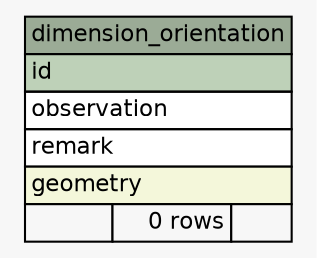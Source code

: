// dot 2.38.0 on Linux 4.8.0-42-generic
// SchemaSpy rev 590
digraph "dimension_orientation" {
  graph [
    rankdir="RL"
    bgcolor="#f7f7f7"
    nodesep="0.18"
    ranksep="0.46"
    fontname="Helvetica"
    fontsize="11"
  ];
  node [
    fontname="Helvetica"
    fontsize="11"
    shape="plaintext"
  ];
  edge [
    arrowsize="0.8"
  ];
  "dimension_orientation" [
    label=<
    <TABLE BORDER="0" CELLBORDER="1" CELLSPACING="0" BGCOLOR="#ffffff">
      <TR><TD COLSPAN="3" BGCOLOR="#9bab96" ALIGN="CENTER">dimension_orientation</TD></TR>
      <TR><TD PORT="id" COLSPAN="3" BGCOLOR="#bed1b8" ALIGN="LEFT">id</TD></TR>
      <TR><TD PORT="observation" COLSPAN="3" ALIGN="LEFT">observation</TD></TR>
      <TR><TD PORT="remark" COLSPAN="3" ALIGN="LEFT">remark</TD></TR>
      <TR><TD PORT="geometry" COLSPAN="3" BGCOLOR="#f4f7da" ALIGN="LEFT">geometry</TD></TR>
      <TR><TD ALIGN="LEFT" BGCOLOR="#f7f7f7">  </TD><TD ALIGN="RIGHT" BGCOLOR="#f7f7f7">0 rows</TD><TD ALIGN="RIGHT" BGCOLOR="#f7f7f7">  </TD></TR>
    </TABLE>>
    URL="tables/dimension_orientation.html"
    tooltip="dimension_orientation"
  ];
}
